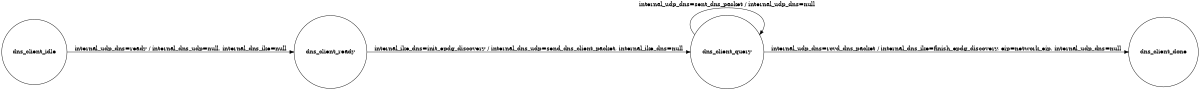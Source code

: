 digraph DNS_CLIENT{
rankdir = LR;
size = "8,5"
node [shape = circle, label="dns_client_idle"] dns_client_idle;
node [shape = circle, label="dns_client_ready"] dns_client_ready;
node [shape = circle, label="dns_client_query"] dns_client_query;
node [shape = circle, label="dns_client_done"] dns_client_done;

//initial_state: dns_client_idle
//state variables: internal_dns_udp{send_dns_server_packet, send_dns_client_packet, null}<null>; internal_dns_ike{finish_epdg_discovery, null}<null>; 

dns_client_idle -> dns_client_ready [label = "internal_udp_dns=ready / internal_dns_udp=null, internal_dns_ike=null"]

dns_client_ready -> dns_client_query [label = "internal_ike_dns=init_epdg_discovery / internal_dns_udp=send_dns_client_packet, internal_ike_dns=null"]

dns_client_query -> dns_client_query [label = "internal_udp_dns=sent_dns_packet / internal_udp_dns=null"]
dns_client_query -> dns_client_done [label = "internal_udp_dns=rcvd_dns_packet / internal_dns_ike=finish_epdg_discovery, eip=network_eip, internal_udp_dns=null"]
}
